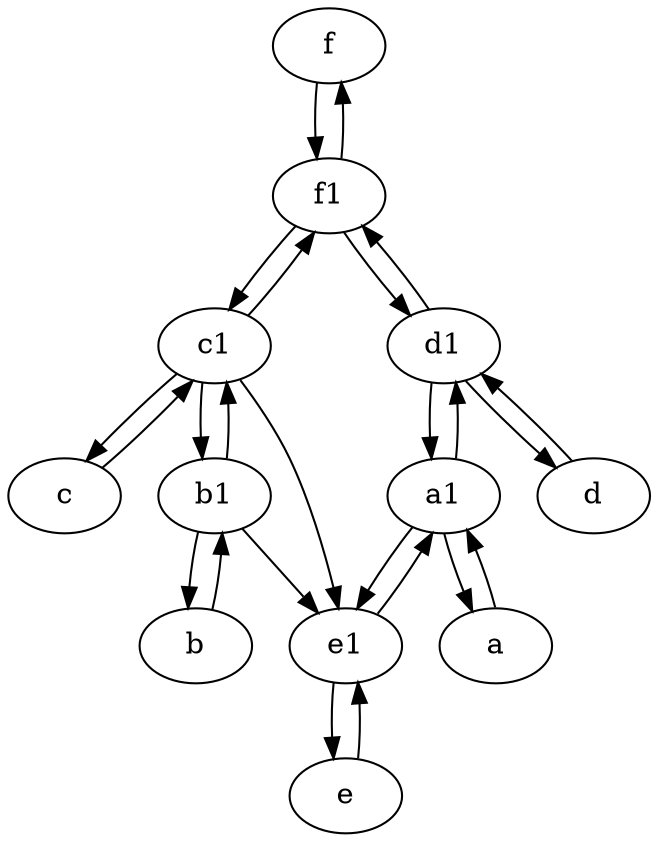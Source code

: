 digraph  {
	f [pos="15,45!"];
	c1 [pos="30,15!"];
	d1 [pos="25,30!"];
	a1 [pos="40,15!"];
	c [pos="20,10!"];
	a [pos="40,10!"];
	b1 [pos="45,20!"];
	d [pos="20,30!"];
	b [pos="50,20!"];
	f1;
	e [pos="30,50!"];
	e1 [pos="25,45!"];
	f -> f1;
	b1 -> e1;
	c -> c1;
	b1 -> b;
	f1 -> d1;
	e -> e1;
	d1 -> d;
	b -> b1;
	e1 -> e;
	d1 -> f1;
	f1 -> f;
	a1 -> e1;
	c1 -> c;
	d -> d1;
	e1 -> a1;
	a1 -> a;
	f1 -> c1;
	d1 -> a1;
	c1 -> e1;
	b1 -> c1;
	c1 -> b1;
	a1 -> d1;
	c1 -> f1;
	a -> a1;

	}